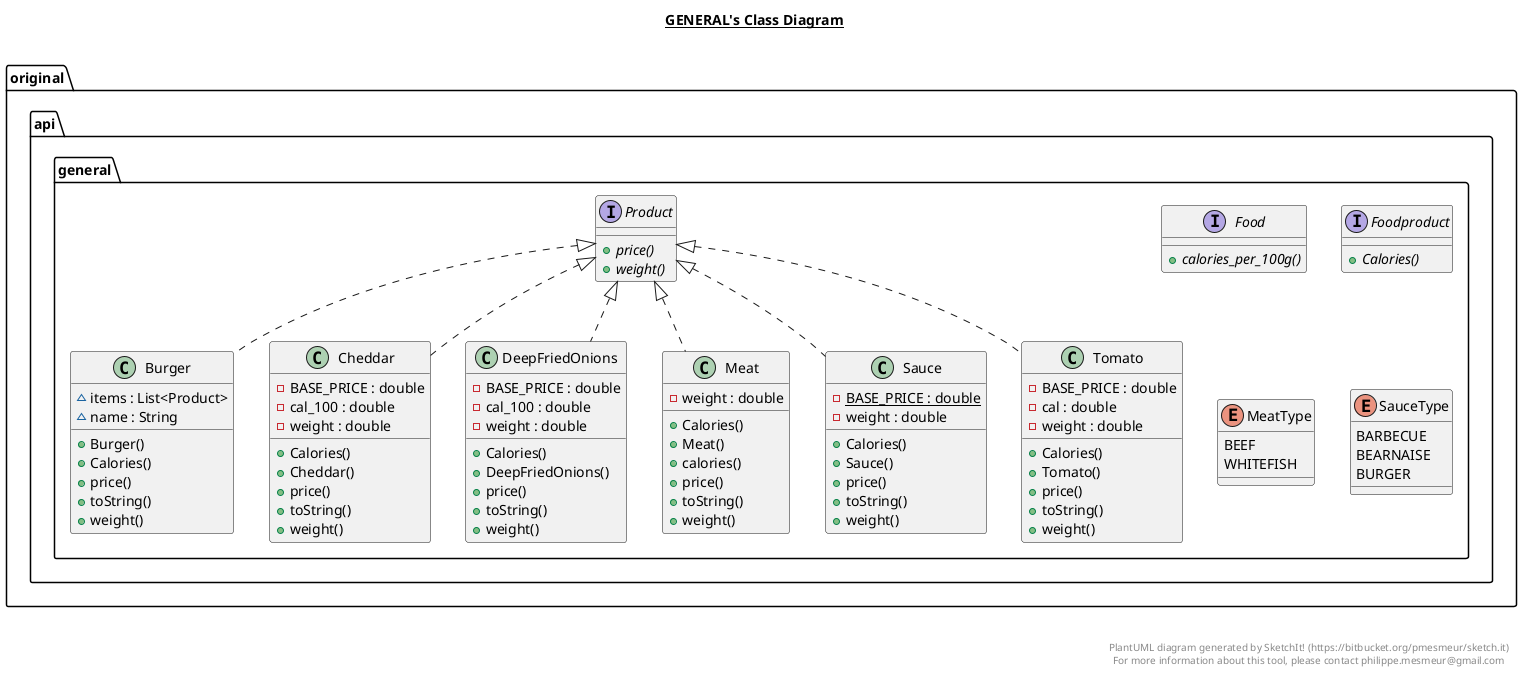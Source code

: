 @startuml

title __GENERAL's Class Diagram__\n

  namespace original.api.general {
    class original.api.general.Burger {
        ~ items : List<Product>
        ~ name : String
        + Burger()
        + Calories()
        + price()
        + toString()
        + weight()
    }
  }
  

  namespace original.api.general {
    class original.api.general.Cheddar {
        - BASE_PRICE : double
        - cal_100 : double
        - weight : double
        + Calories()
        + Cheddar()
        + price()
        + toString()
        + weight()
    }
  }
  

  namespace original.api.general {
    class original.api.general.DeepFriedOnions {
        - BASE_PRICE : double
        - cal_100 : double
        - weight : double
        + Calories()
        + DeepFriedOnions()
        + price()
        + toString()
        + weight()
    }
  }
  

  namespace original.api.general {
    interface original.api.general.Food {
        {abstract} + calories_per_100g()
    }
  }
  

  namespace original.api.general {
    interface original.api.general.Foodproduct {
        {abstract} + Calories()
    }
  }
  

  namespace original.api.general {
    class original.api.general.Meat {
        - weight : double
        + Calories()
        + Meat()
        + calories()
        + price()
        + toString()
        + weight()
    }
  }
  

  namespace original.api.general {
    enum MeatType {
      BEEF
      WHITEFISH
    }
  }
  

  namespace original.api.general {
    interface original.api.general.Product {
        {abstract} + price()
        {abstract} + weight()
    }
  }
  

  namespace original.api.general {
    class original.api.general.Sauce {
        {static} - BASE_PRICE : double
        - weight : double
        + Calories()
        + Sauce()
        + price()
        + toString()
        + weight()
    }
  }
  

  namespace original.api.general {
    enum SauceType {
      BARBECUE
      BEARNAISE
      BURGER
    }
  }
  

  namespace original.api.general {
    class original.api.general.Tomato {
        - BASE_PRICE : double
        - cal : double
        - weight : double
        + Calories()
        + Tomato()
        + price()
        + toString()
        + weight()
    }
  }
  

  original.api.general.Burger .up.|> original.api.general.Product
  original.api.general.Cheddar .up.|> original.api.general.Product
  original.api.general.DeepFriedOnions .up.|> original.api.general.Product
  original.api.general.Meat .up.|> original.api.general.Product
  original.api.general.Meat o-- original.api.general.Meat.MeatType : type
  original.api.general.Meat +-down- original.api.general.Meat.MeatType
  original.api.general.Sauce .up.|> original.api.general.Product
  original.api.general.Sauce o-- original.api.general.Sauce.SauceType : type
  original.api.general.Sauce +-down- original.api.general.Sauce.SauceType
  original.api.general.Tomato .up.|> original.api.general.Product


right footer


PlantUML diagram generated by SketchIt! (https://bitbucket.org/pmesmeur/sketch.it)
For more information about this tool, please contact philippe.mesmeur@gmail.com
endfooter

@enduml
